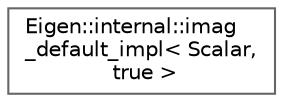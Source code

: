 digraph "类继承关系图"
{
 // LATEX_PDF_SIZE
  bgcolor="transparent";
  edge [fontname=Helvetica,fontsize=10,labelfontname=Helvetica,labelfontsize=10];
  node [fontname=Helvetica,fontsize=10,shape=box,height=0.2,width=0.4];
  rankdir="LR";
  Node0 [id="Node000000",label="Eigen::internal::imag\l_default_impl\< Scalar,\l true \>",height=0.2,width=0.4,color="grey40", fillcolor="white", style="filled",URL="$struct_eigen_1_1internal_1_1imag__default__impl_3_01_scalar_00_01true_01_4.html",tooltip=" "];
}
